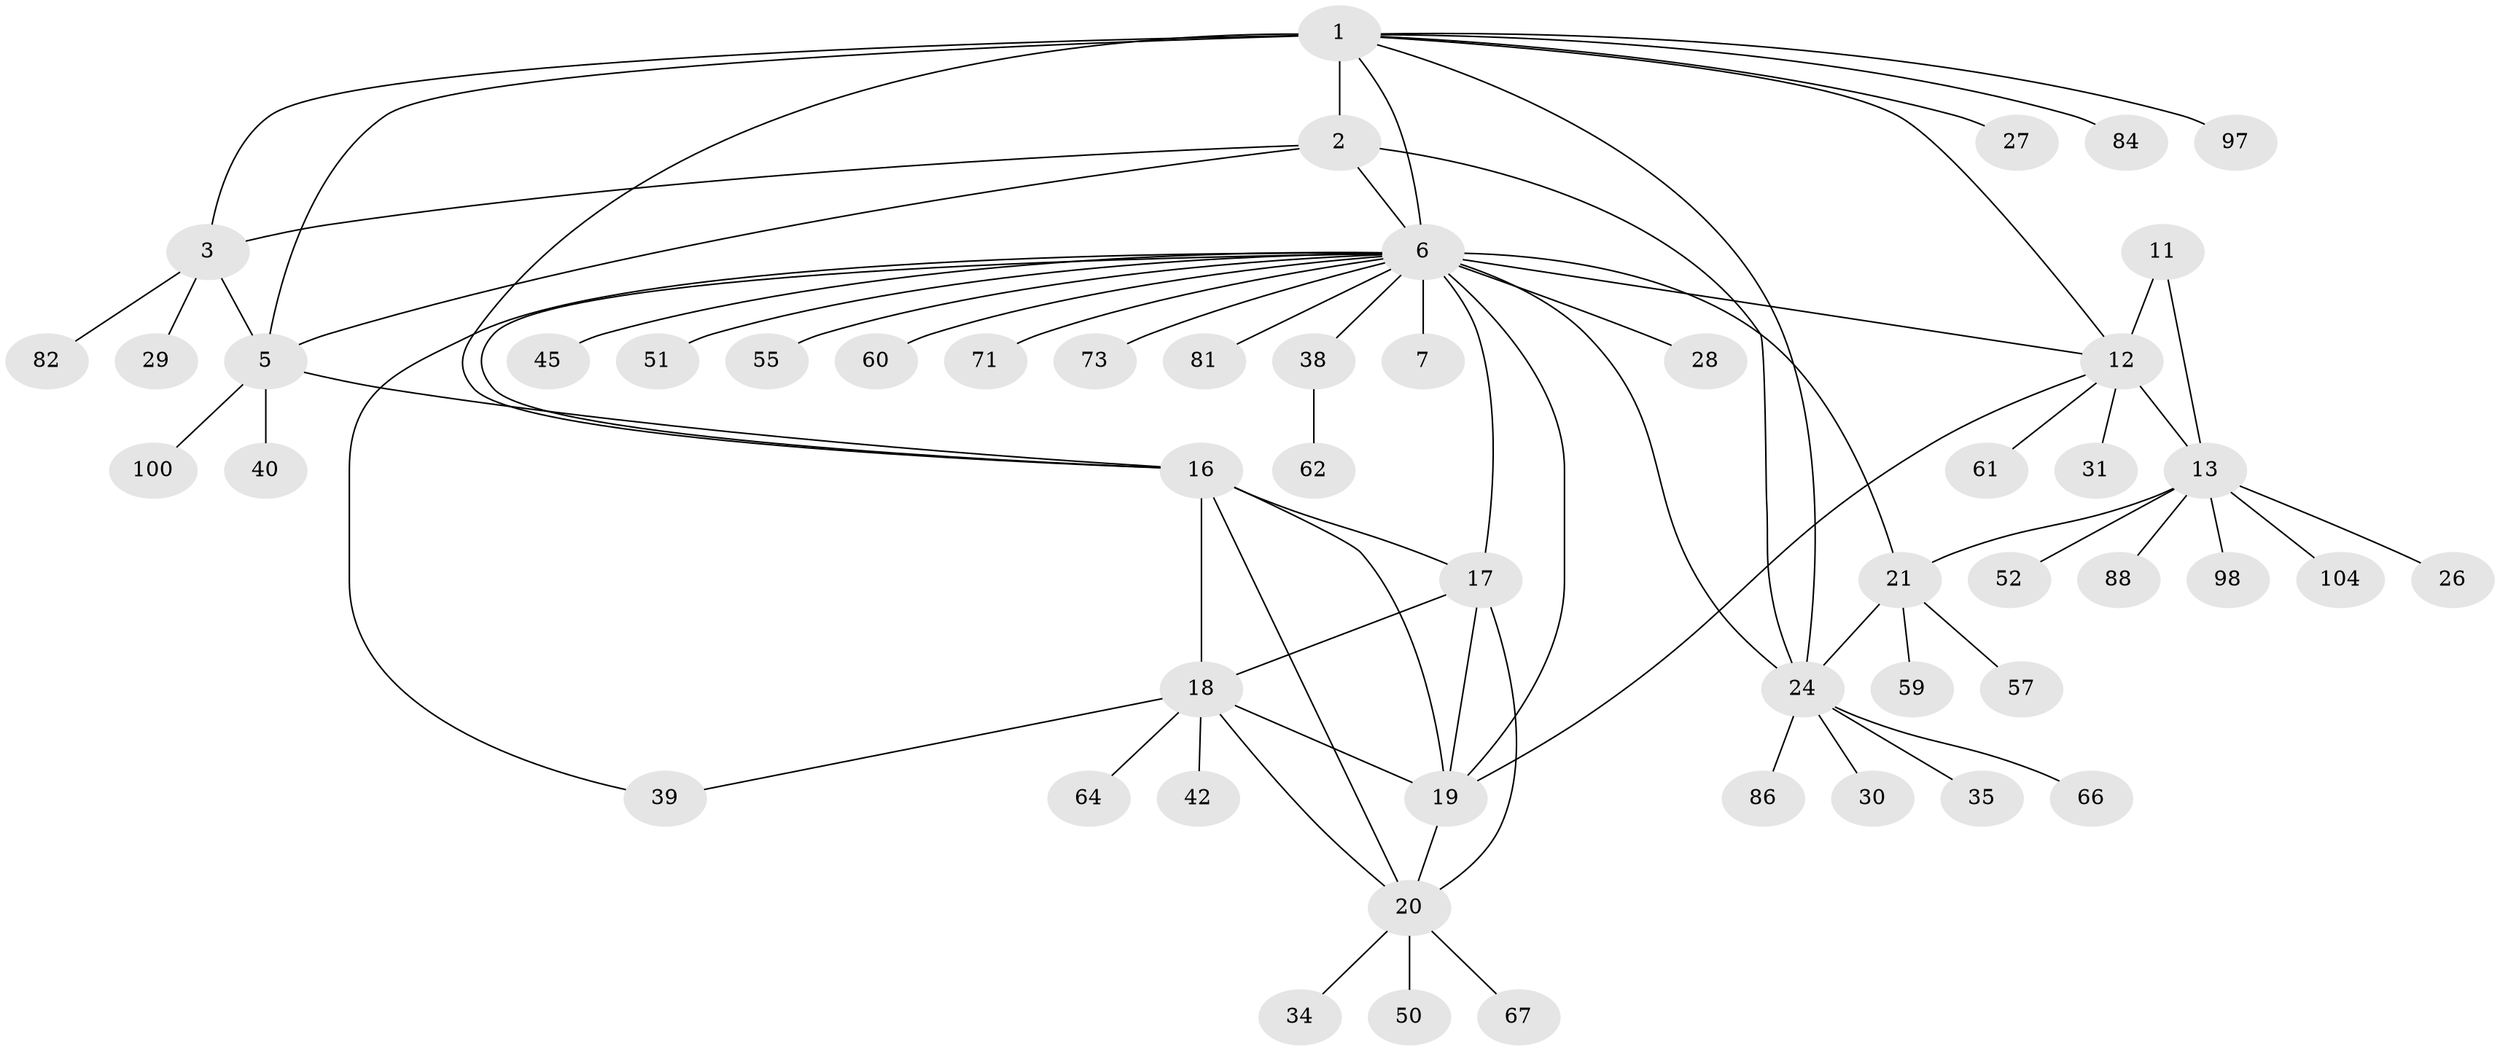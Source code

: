 // original degree distribution, {6: 0.028846153846153848, 7: 0.0673076923076923, 10: 0.009615384615384616, 5: 0.038461538461538464, 8: 0.038461538461538464, 11: 0.019230769230769232, 9: 0.038461538461538464, 2: 0.17307692307692307, 3: 0.028846153846153848, 1: 0.5576923076923077}
// Generated by graph-tools (version 1.1) at 2025/15/03/09/25 04:15:50]
// undirected, 52 vertices, 73 edges
graph export_dot {
graph [start="1"]
  node [color=gray90,style=filled];
  1 [super="+44+4"];
  2 [super="+70+69"];
  3;
  5 [super="+58+36"];
  6 [super="+9+8"];
  7 [super="+63"];
  11 [super="+37+33+92"];
  12 [super="+14+89+72"];
  13 [super="+15"];
  16 [super="+68+54"];
  17;
  18;
  19 [super="+83"];
  20;
  21 [super="+32+23"];
  24 [super="+25+79"];
  26 [super="+41"];
  27 [super="+95+102"];
  28 [super="+46"];
  29;
  30 [super="+49"];
  31;
  34 [super="+101"];
  35 [super="+99"];
  38;
  39 [super="+91"];
  40;
  42 [super="+76"];
  45;
  50;
  51;
  52;
  55 [super="+56"];
  57;
  59 [super="+74"];
  60;
  61;
  62;
  64;
  66 [super="+85"];
  67;
  71;
  73;
  81;
  82;
  84;
  86;
  88;
  97;
  98;
  100;
  104;
  1 -- 2 [weight=2];
  1 -- 3 [weight=2];
  1 -- 5 [weight=2];
  1 -- 27;
  1 -- 97;
  1 -- 12;
  1 -- 16;
  1 -- 84;
  1 -- 24;
  1 -- 6;
  2 -- 3;
  2 -- 5;
  2 -- 6;
  2 -- 24;
  3 -- 5;
  3 -- 29;
  3 -- 82;
  5 -- 100;
  5 -- 16;
  5 -- 40;
  6 -- 7 [weight=4];
  6 -- 28 [weight=2];
  6 -- 73;
  6 -- 81;
  6 -- 16;
  6 -- 71;
  6 -- 12;
  6 -- 17;
  6 -- 19;
  6 -- 21 [weight=2];
  6 -- 24 [weight=2];
  6 -- 38;
  6 -- 39;
  6 -- 45;
  6 -- 51;
  6 -- 55;
  6 -- 60;
  11 -- 12 [weight=2];
  11 -- 13 [weight=2];
  12 -- 13 [weight=4];
  12 -- 19;
  12 -- 61;
  12 -- 31;
  13 -- 26;
  13 -- 98;
  13 -- 104;
  13 -- 52;
  13 -- 21;
  13 -- 88;
  16 -- 17;
  16 -- 18;
  16 -- 19;
  16 -- 20;
  17 -- 18;
  17 -- 19;
  17 -- 20;
  18 -- 19;
  18 -- 20;
  18 -- 39;
  18 -- 42;
  18 -- 64;
  19 -- 20;
  20 -- 34;
  20 -- 50;
  20 -- 67;
  21 -- 24 [weight=4];
  21 -- 59;
  21 -- 57;
  24 -- 30;
  24 -- 66;
  24 -- 35;
  24 -- 86;
  38 -- 62;
}
